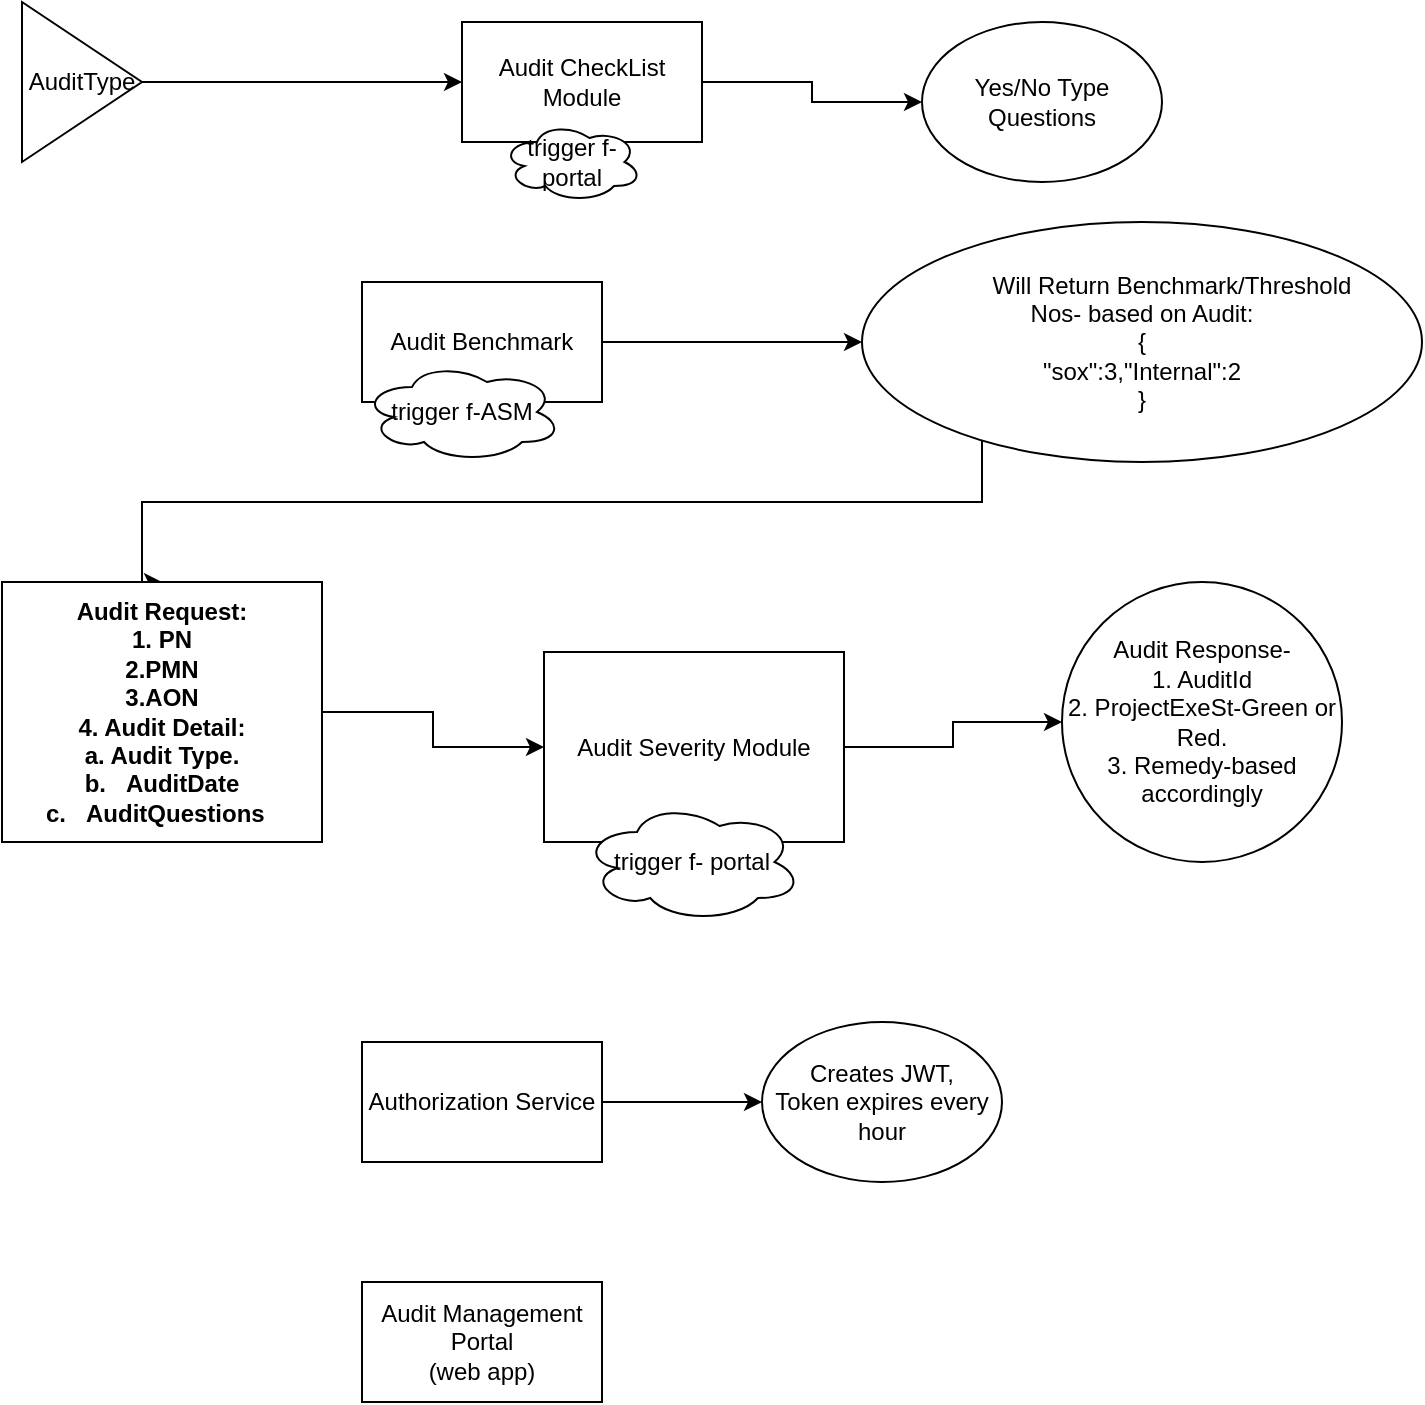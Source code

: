 <mxfile version="15.2.9" type="github">
  <diagram id="rF8fm5eHosrfL8DGZ9Ra" name="Page-1">
    <mxGraphModel dx="1038" dy="521" grid="1" gridSize="10" guides="1" tooltips="1" connect="1" arrows="1" fold="1" page="1" pageScale="1" pageWidth="827" pageHeight="1169" math="0" shadow="0">
      <root>
        <mxCell id="0" />
        <mxCell id="1" parent="0" />
        <mxCell id="uITEqIidcyAcWiBbeOKc-6" value="" style="group" vertex="1" connectable="0" parent="1">
          <mxGeometry x="50" y="30" width="570" height="100" as="geometry" />
        </mxCell>
        <mxCell id="uITEqIidcyAcWiBbeOKc-4" style="edgeStyle=orthogonalEdgeStyle;rounded=0;orthogonalLoop=1;jettySize=auto;html=1;exitX=1;exitY=0.5;exitDx=0;exitDy=0;entryX=0;entryY=0.5;entryDx=0;entryDy=0;" edge="1" parent="uITEqIidcyAcWiBbeOKc-6" source="uITEqIidcyAcWiBbeOKc-1" target="uITEqIidcyAcWiBbeOKc-5">
          <mxGeometry relative="1" as="geometry">
            <mxPoint x="440" y="40" as="targetPoint" />
          </mxGeometry>
        </mxCell>
        <mxCell id="uITEqIidcyAcWiBbeOKc-1" value="Audit CheckList&lt;br&gt;Module" style="rounded=0;whiteSpace=wrap;html=1;" vertex="1" parent="uITEqIidcyAcWiBbeOKc-6">
          <mxGeometry x="220" y="10" width="120" height="60" as="geometry" />
        </mxCell>
        <mxCell id="uITEqIidcyAcWiBbeOKc-3" style="edgeStyle=orthogonalEdgeStyle;rounded=0;orthogonalLoop=1;jettySize=auto;html=1;" edge="1" parent="uITEqIidcyAcWiBbeOKc-6" source="uITEqIidcyAcWiBbeOKc-2" target="uITEqIidcyAcWiBbeOKc-1">
          <mxGeometry relative="1" as="geometry" />
        </mxCell>
        <mxCell id="uITEqIidcyAcWiBbeOKc-2" value="AuditType" style="triangle;whiteSpace=wrap;html=1;" vertex="1" parent="uITEqIidcyAcWiBbeOKc-6">
          <mxGeometry width="60" height="80" as="geometry" />
        </mxCell>
        <mxCell id="uITEqIidcyAcWiBbeOKc-5" value="Yes/No Type Questions" style="ellipse;whiteSpace=wrap;html=1;" vertex="1" parent="uITEqIidcyAcWiBbeOKc-6">
          <mxGeometry x="450" y="10" width="120" height="80" as="geometry" />
        </mxCell>
        <mxCell id="uITEqIidcyAcWiBbeOKc-28" value="trigger f-portal" style="ellipse;shape=cloud;whiteSpace=wrap;html=1;" vertex="1" parent="uITEqIidcyAcWiBbeOKc-6">
          <mxGeometry x="240" y="60" width="70" height="40" as="geometry" />
        </mxCell>
        <mxCell id="uITEqIidcyAcWiBbeOKc-8" style="edgeStyle=orthogonalEdgeStyle;rounded=0;orthogonalLoop=1;jettySize=auto;html=1;" edge="1" parent="1" source="uITEqIidcyAcWiBbeOKc-7" target="uITEqIidcyAcWiBbeOKc-9">
          <mxGeometry relative="1" as="geometry">
            <mxPoint x="530" y="220" as="targetPoint" />
          </mxGeometry>
        </mxCell>
        <mxCell id="uITEqIidcyAcWiBbeOKc-7" value="Audit Benchmark" style="rounded=0;whiteSpace=wrap;html=1;" vertex="1" parent="1">
          <mxGeometry x="220" y="170" width="120" height="60" as="geometry" />
        </mxCell>
        <mxCell id="uITEqIidcyAcWiBbeOKc-16" style="edgeStyle=orthogonalEdgeStyle;rounded=0;orthogonalLoop=1;jettySize=auto;html=1;entryX=0.5;entryY=0;entryDx=0;entryDy=0;" edge="1" parent="1" source="uITEqIidcyAcWiBbeOKc-9" target="uITEqIidcyAcWiBbeOKc-11">
          <mxGeometry relative="1" as="geometry">
            <Array as="points">
              <mxPoint x="530" y="280" />
              <mxPoint x="110" y="280" />
              <mxPoint x="110" y="320" />
            </Array>
          </mxGeometry>
        </mxCell>
        <mxCell id="uITEqIidcyAcWiBbeOKc-9" value="&amp;nbsp; &amp;nbsp; &amp;nbsp; &amp;nbsp; &amp;nbsp;Will Return Benchmark/Threshold &lt;br&gt;Nos- based on Audit:&lt;br&gt;{&lt;br&gt;&quot;sox&quot;:3,&quot;Internal&quot;:2&lt;br&gt;}" style="ellipse;whiteSpace=wrap;html=1;" vertex="1" parent="1">
          <mxGeometry x="470" y="140" width="280" height="120" as="geometry" />
        </mxCell>
        <mxCell id="uITEqIidcyAcWiBbeOKc-12" style="edgeStyle=orthogonalEdgeStyle;rounded=0;orthogonalLoop=1;jettySize=auto;html=1;" edge="1" parent="1" source="uITEqIidcyAcWiBbeOKc-11" target="uITEqIidcyAcWiBbeOKc-13">
          <mxGeometry relative="1" as="geometry">
            <mxPoint x="280" y="350" as="targetPoint" />
          </mxGeometry>
        </mxCell>
        <mxCell id="uITEqIidcyAcWiBbeOKc-11" value="&lt;b&gt;Audit Request:&lt;br&gt;1. PN&lt;br&gt;2.PMN&lt;br&gt;3.AON&lt;br&gt;4. Audit Detail:&lt;br&gt;a. Audit Type.&lt;br&gt;b.&amp;nbsp; &amp;nbsp;AuditDate&lt;br&gt;c.&amp;nbsp; &amp;nbsp;AuditQuestions&amp;nbsp;&amp;nbsp;&lt;br&gt;&lt;/b&gt;" style="rounded=0;whiteSpace=wrap;html=1;" vertex="1" parent="1">
          <mxGeometry x="40" y="320" width="160" height="130" as="geometry" />
        </mxCell>
        <mxCell id="uITEqIidcyAcWiBbeOKc-17" style="edgeStyle=orthogonalEdgeStyle;rounded=0;orthogonalLoop=1;jettySize=auto;html=1;" edge="1" parent="1" source="uITEqIidcyAcWiBbeOKc-13" target="uITEqIidcyAcWiBbeOKc-18">
          <mxGeometry relative="1" as="geometry">
            <mxPoint x="460" y="350" as="targetPoint" />
          </mxGeometry>
        </mxCell>
        <mxCell id="uITEqIidcyAcWiBbeOKc-13" value="Audit Severity Module&lt;br&gt;" style="rounded=0;whiteSpace=wrap;html=1;" vertex="1" parent="1">
          <mxGeometry x="311" y="355" width="150" height="95" as="geometry" />
        </mxCell>
        <mxCell id="uITEqIidcyAcWiBbeOKc-18" value="Audit Response-&lt;br&gt;1. AuditId&lt;br&gt;2. ProjectExeSt-Green or Red.&lt;br&gt;3. Remedy-based accordingly&lt;br&gt;" style="ellipse;whiteSpace=wrap;html=1;" vertex="1" parent="1">
          <mxGeometry x="570" y="320" width="140" height="140" as="geometry" />
        </mxCell>
        <mxCell id="uITEqIidcyAcWiBbeOKc-25" value="Audit Management Portal&lt;br&gt;(web app)" style="rounded=0;whiteSpace=wrap;html=1;" vertex="1" parent="1">
          <mxGeometry x="220" y="670" width="120" height="60" as="geometry" />
        </mxCell>
        <mxCell id="uITEqIidcyAcWiBbeOKc-27" value="" style="group" vertex="1" connectable="0" parent="1">
          <mxGeometry x="40" y="530" width="500" height="110" as="geometry" />
        </mxCell>
        <mxCell id="uITEqIidcyAcWiBbeOKc-21" value="Creates JWT,&lt;br&gt;Token expires every hour" style="ellipse;whiteSpace=wrap;html=1;" vertex="1" parent="uITEqIidcyAcWiBbeOKc-27">
          <mxGeometry x="380" y="10" width="120" height="80" as="geometry" />
        </mxCell>
        <mxCell id="uITEqIidcyAcWiBbeOKc-29" style="edgeStyle=orthogonalEdgeStyle;rounded=0;orthogonalLoop=1;jettySize=auto;html=1;entryX=0;entryY=0.5;entryDx=0;entryDy=0;" edge="1" parent="uITEqIidcyAcWiBbeOKc-27" source="uITEqIidcyAcWiBbeOKc-22" target="uITEqIidcyAcWiBbeOKc-21">
          <mxGeometry relative="1" as="geometry" />
        </mxCell>
        <mxCell id="uITEqIidcyAcWiBbeOKc-22" value="Authorization Service" style="rounded=0;whiteSpace=wrap;html=1;" vertex="1" parent="uITEqIidcyAcWiBbeOKc-27">
          <mxGeometry x="180" y="20" width="120" height="60" as="geometry" />
        </mxCell>
        <mxCell id="uITEqIidcyAcWiBbeOKc-30" value="trigger f-ASM" style="ellipse;shape=cloud;whiteSpace=wrap;html=1;" vertex="1" parent="1">
          <mxGeometry x="220" y="210" width="100" height="50" as="geometry" />
        </mxCell>
        <mxCell id="uITEqIidcyAcWiBbeOKc-31" value="trigger f- portal" style="ellipse;shape=cloud;whiteSpace=wrap;html=1;" vertex="1" parent="1">
          <mxGeometry x="330" y="430" width="110" height="60" as="geometry" />
        </mxCell>
      </root>
    </mxGraphModel>
  </diagram>
</mxfile>
